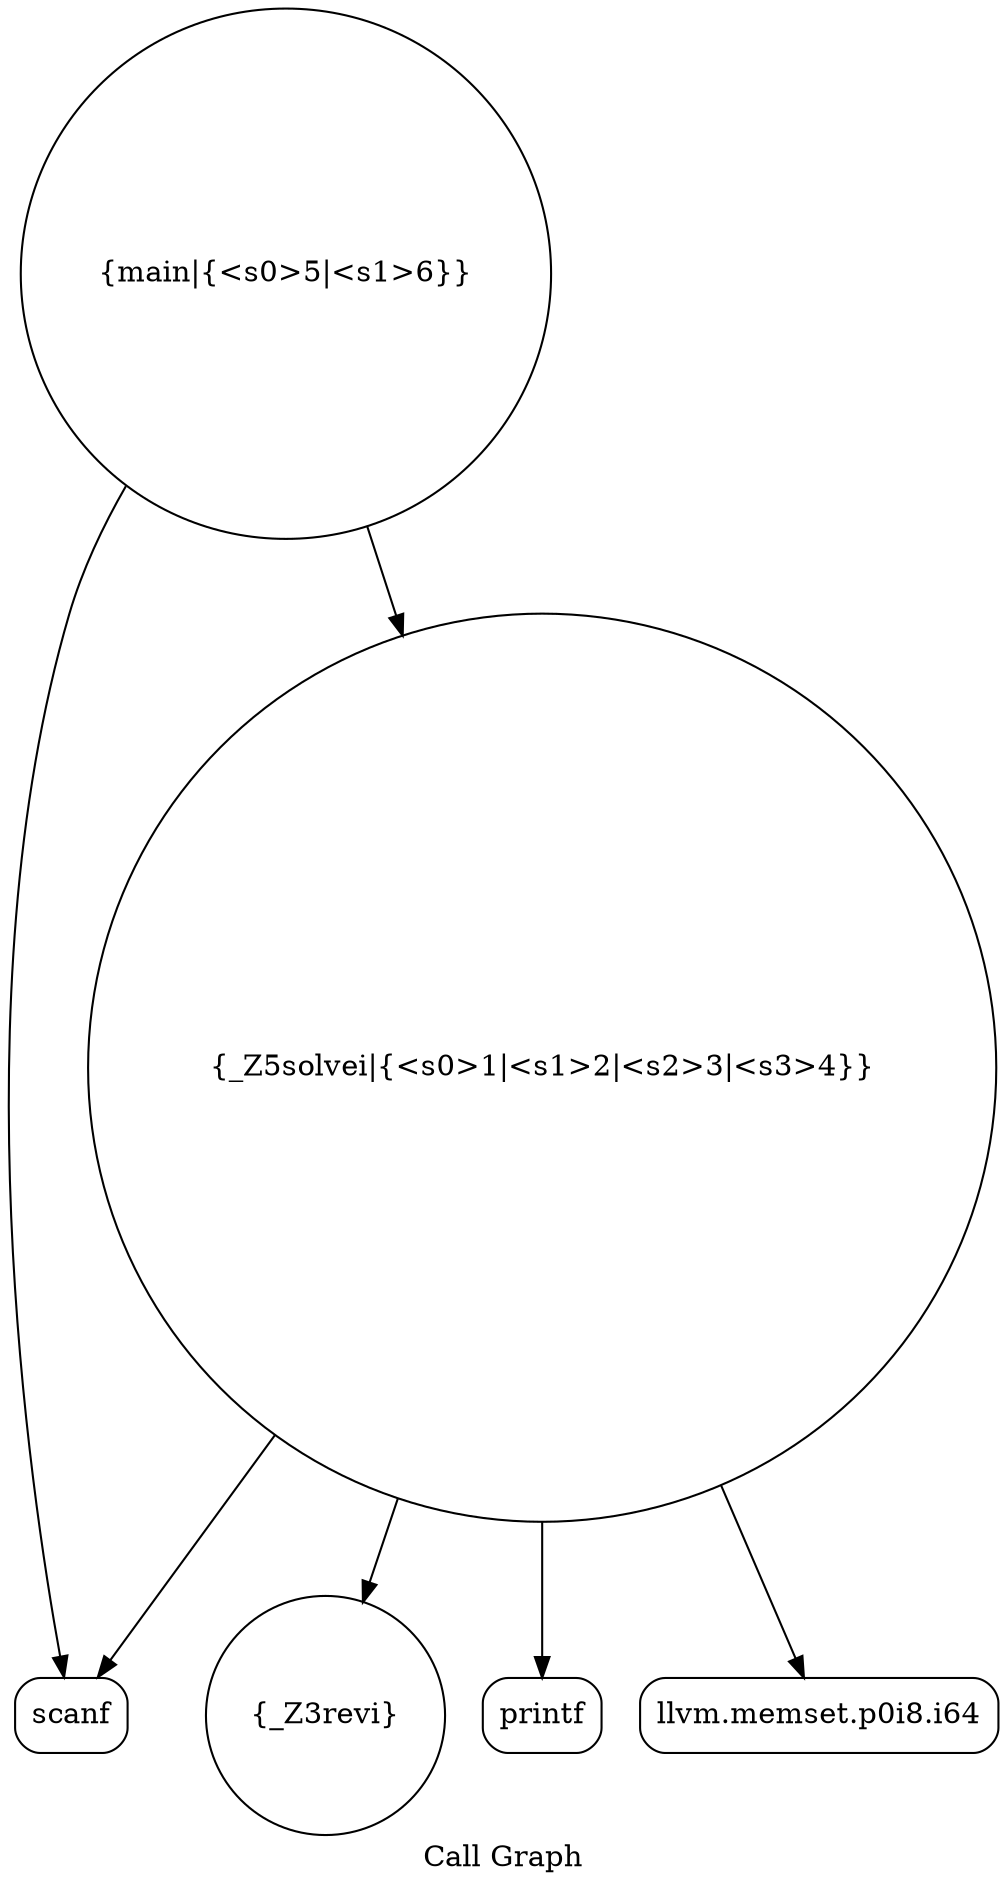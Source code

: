 digraph "Call Graph" {
	label="Call Graph";

	Node0x5576934f9ca0 [shape=record,shape=circle,label="{_Z3revi}"];
	Node0x5576934fa1b0 [shape=record,shape=Mrecord,label="{scanf}"];
	Node0x5576934fa2b0 [shape=record,shape=Mrecord,label="{printf}"];
	Node0x5576934fa130 [shape=record,shape=circle,label="{_Z5solvei|{<s0>1|<s1>2|<s2>3|<s3>4}}"];
	Node0x5576934fa130:s0 -> Node0x5576934fa1b0[color=black];
	Node0x5576934fa130:s1 -> Node0x5576934fa230[color=black];
	Node0x5576934fa130:s2 -> Node0x5576934f9ca0[color=black];
	Node0x5576934fa130:s3 -> Node0x5576934fa2b0[color=black];
	Node0x5576934fa230 [shape=record,shape=Mrecord,label="{llvm.memset.p0i8.i64}"];
	Node0x5576934fa330 [shape=record,shape=circle,label="{main|{<s0>5|<s1>6}}"];
	Node0x5576934fa330:s0 -> Node0x5576934fa1b0[color=black];
	Node0x5576934fa330:s1 -> Node0x5576934fa130[color=black];
}
